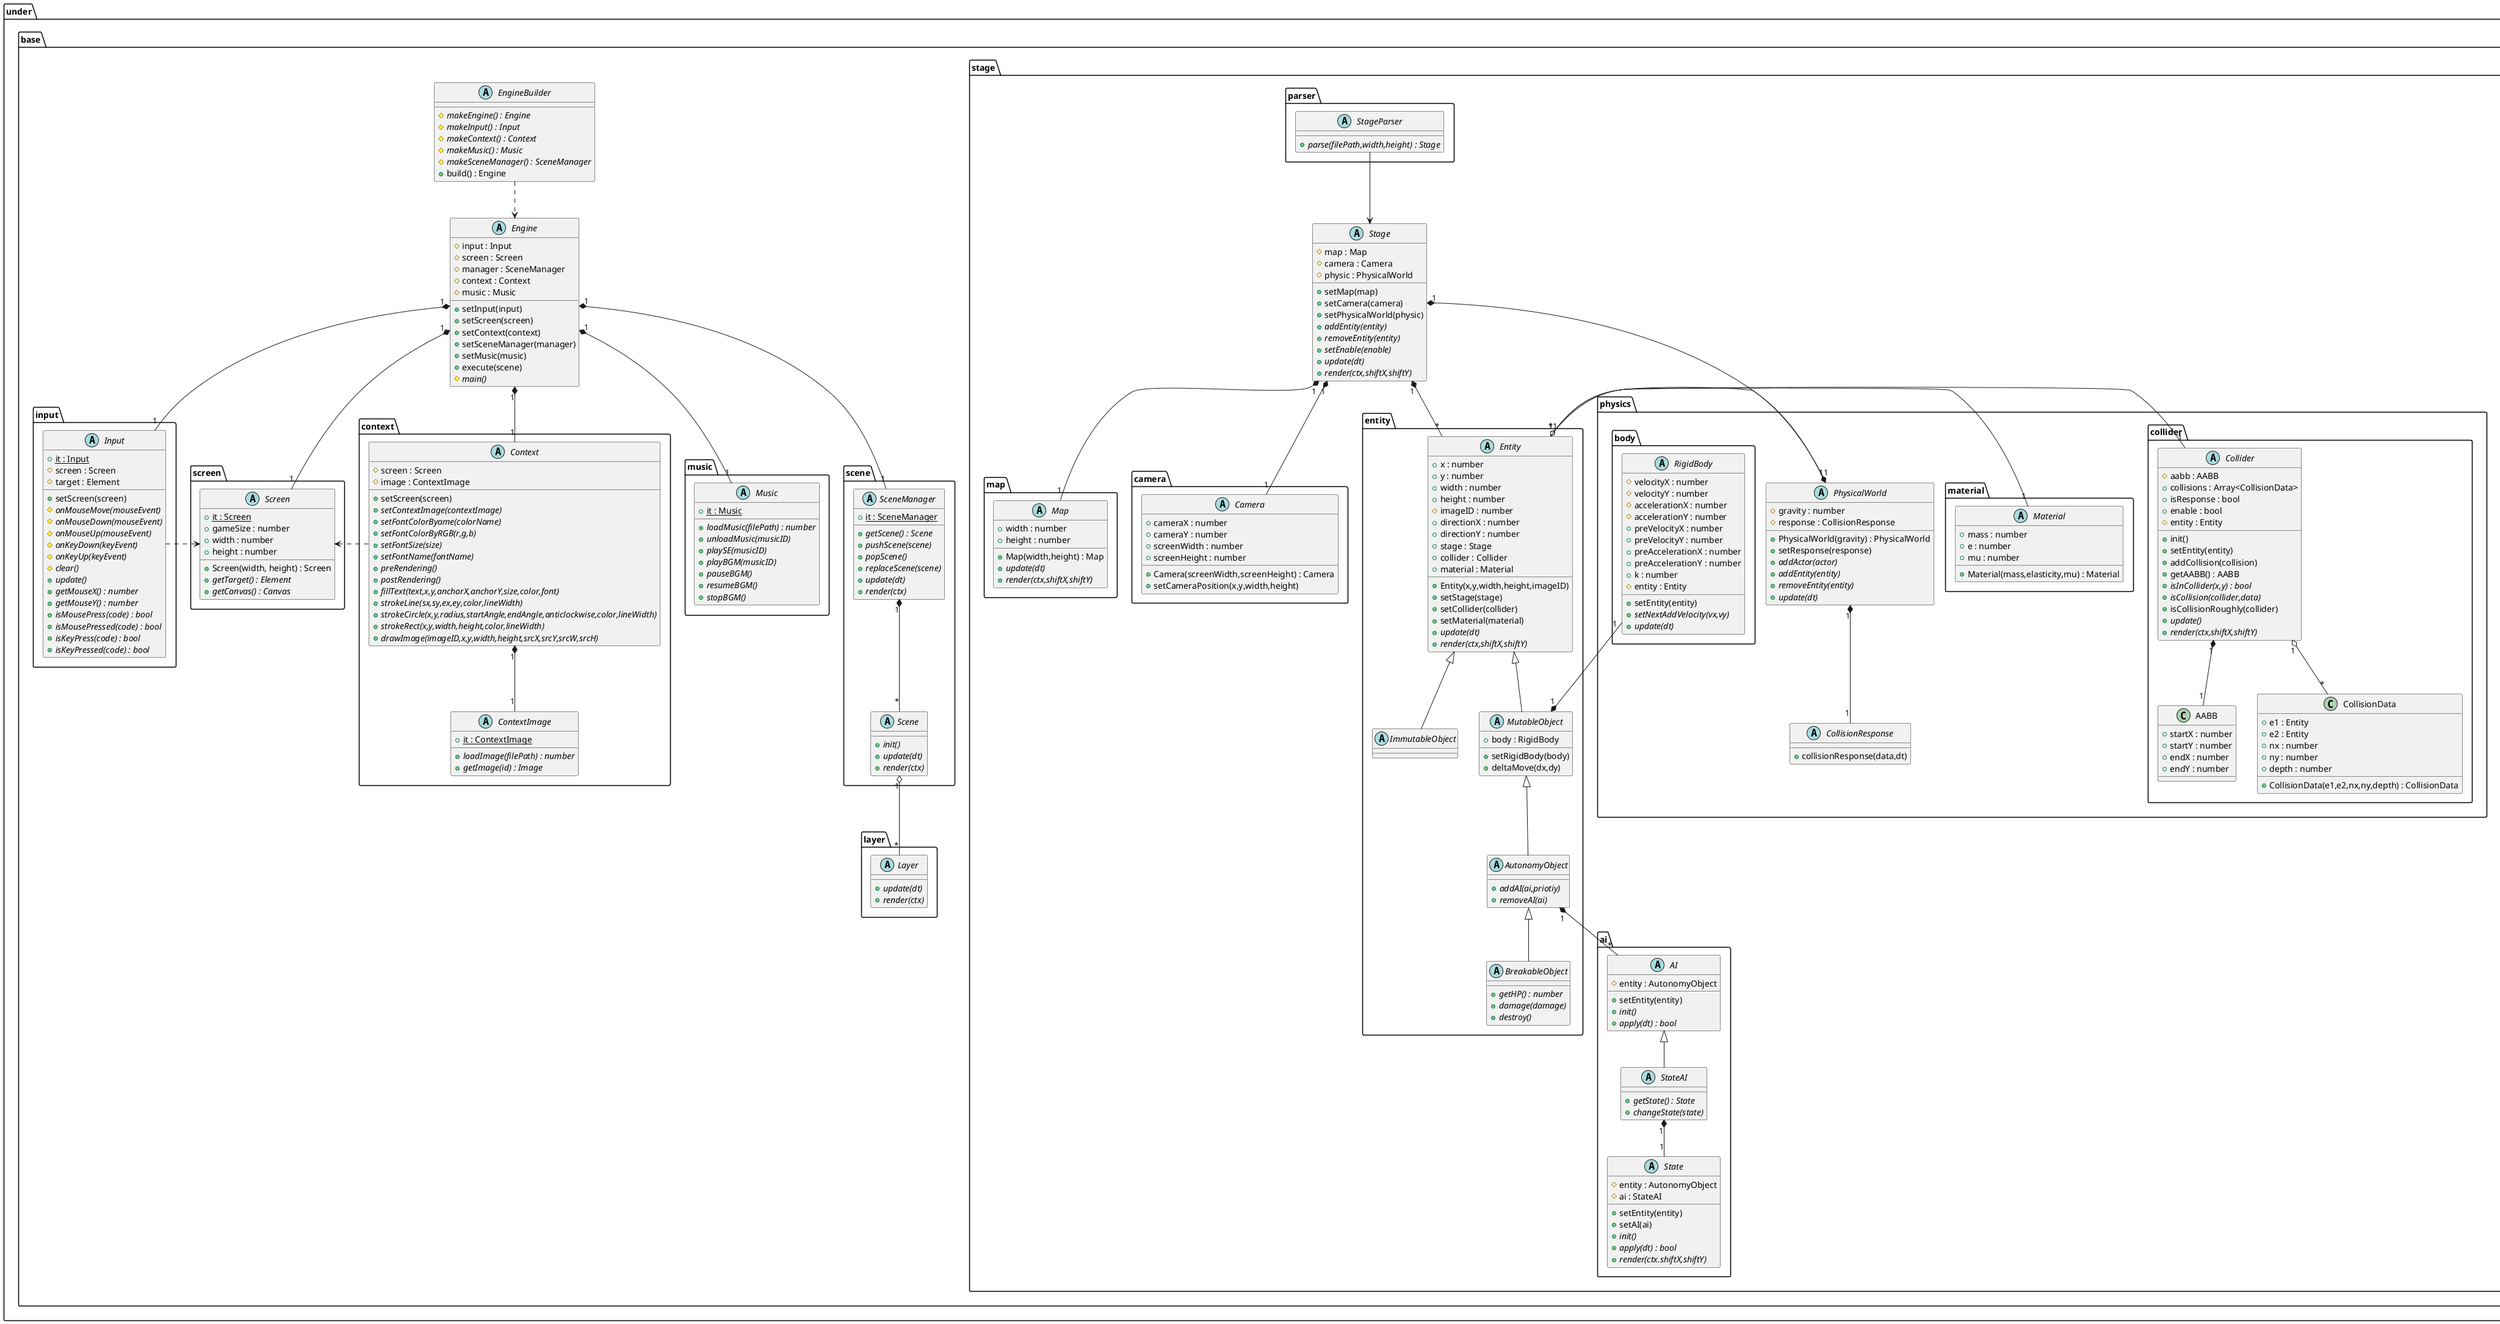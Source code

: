 @startuml UnderEngine

package under {
    package base {
        abstract EngineBuilder {
            {abstract} #makeEngine() : Engine
            {abstract} #makeInput() : Input
            {abstract} #makeContext() : Context
            {abstract} #makeMusic() : Music
            {abstract} #makeSceneManager() : SceneManager
            +build() : Engine
        }
        abstract Engine {
            #input : Input
            #screen : Screen
            #manager : SceneManager
            #context : Context
            #music : Music
            +setInput(input)
            +setScreen(screen)
            +setContext(context)
            +setSceneManager(manager)
            +setMusic(music)
            +execute(scene)
            {abstract} #main()
        }

        package input {
            abstract Input {
                {static} +it : Input /' Singleton '/
                #screen : Screen
                #target : Element
                +setScreen(screen)
                {abstract} #onMouseMove(mouseEvent)
                {abstract} #onMouseDown(mouseEvent)
                {abstract} #onMouseUp(mouseEvent)
                {abstract} #onKeyDown(keyEvent)
                {abstract} #onKeyUp(keyEvent)
                {abstract} #clear()
                {abstract} +update()
                {abstract} +getMouseX() : number
                {abstract} +getMouseY() : number
                {abstract} +isMousePress(code) : bool
                {abstract} +isMousePressed(code) : bool
                {abstract} +isKeyPress(code) : bool
                {abstract} +isKeyPressed(code) : bool
            }
        }

        package screen {
            abstract Screen {
                +Screen(width, height) : Screen
                {static} +it : Screen /' Singleton '/
                +gameSize : number
                +width : number
                +height : number
                {abstract} +getTarget() : Element
                {abstract} +getCanvas() : Canvas
            }
        }

        package music {
            abstract Music {
                {static} +it : Music /' Singleton '/
                {abstract} +loadMusic(filePath) : number
                {abstract} +unloadMusic(musicID)
                {abstract} +playSE(musicID)
                {abstract} +playBGM(musicID)
                {abstract} +pauseBGM()
                {abstract} +resumeBGM()
                {abstract} +stopBGM()
            }
        }

        package context {
            abstract Context {
                #screen : Screen
                #image : ContextImage
                +setScreen(screen)
                {abstract} +setContextImage(contextImage)
                {abstract} +setFontColorByame(colorName)
                {abstract} +setFontColorByRGB(r,g,b)
                {abstract} +setFontSize(size)
                {abstract} +setFontName(fontName)
                {abstract} +preRendering()
                {abstract} +postRendering()
                {abstract} +fillText(text,x,y,anchorX,anchorY,size,color,font)
                {abstract} +strokeLine(sx,sy,ex,ey,color,lineWidth)
                {abstract} +strokeCircle(x,y,radius,startAngle,endAngle,anticlockwise,color,lineWidth)
                {abstract} +strokeRect(x,y,width,height,color,lineWidth)
                {abstract} +drawImage(imageID,x,y,width,height,srcX,srcY,srcW,srcH)
            }
            abstract ContextImage {
                {static} +it : ContextImage /' Singleton '/
                {abstract} +loadImage(filePath) : number
                {abstract} +getImage(id) : Image
            }
        }

        package scene {
            abstract SceneManager {
                {static} +it : SceneManager /' Singleton '/
                {abstract} +getScene() : Scene
                {abstract} +pushScene(scene)
                {abstract} +popScene()
                {abstract} +replaceScene(scene)
                {abstract} +update(dt)
                {abstract} +render(ctx)
            }
            abstract Scene {
                {abstract} +init()
                {abstract} +update(dt)
                {abstract} +render(ctx)
            }
        }

        package layer {
            abstract Layer {
                {abstract} +update(dt)
                {abstract} +render(ctx)
            }
        }

        package stage {
            abstract Stage {
                #map : Map
                #camera : Camera
                #physic : PhysicalWorld
                +setMap(map)
                +setCamera(camera)
                +setPhysicalWorld(physic)
                {abstract} +addEntity(entity)
                {abstract} +removeEntity(entity)
                {abstract} +setEnable(enable)
                {abstract} +update(dt)
                {abstract} +render(ctx,shiftX,shiftY)
            }
            package parser {
                abstract StageParser {
                    {abstract} +parse(filePath,width,height) : Stage
                }
            }
            package map {
                abstract Map {
                    +Map(width,height) : Map
                    +width : number
                    +height : number
                    {abstract} +update(dt)
                    {abstract} +render(ctx,shiftX,shiftY)
                }
            }
            package camera {
                abstract Camera {
                    +Camera(screenWidth,screenHeight) : Camera
                    +cameraX : number
                    +cameraY : number
                    +screenWidth : number
                    +screenHeight : number
                    +setCameraPosition(x,y,width,height)
                }
            }
            package entity {
                abstract Entity {
                    +Entity(x,y,width,height,imageID)
                    +x : number
                    +y : number
                    +width : number
                    +height : number
                    #imageID : number
                    +directionX : number
                    +directionY : number
                    +stage : Stage
                    +collider : Collider
                    +material : Material
                    +setStage(stage)
                    +setCollider(collider)
                    +setMaterial(material)
                    {abstract} +update(dt)
                    {abstract} +render(ctx,shiftX,shiftY)
                }
                abstract ImmutableObject {

                }
                abstract MutableObject {
                    +body : RigidBody
                    +setRigidBody(body)
                    +deltaMove(dx,dy)
                }
                abstract AutonomyObject {
                    {abstract} +addAI(ai,priotiy)
                    {abstract} +removeAI(ai)
                }

                abstract BreakableObject {
                    {abstract} +getHP() : number
                    {abstract} +damage(damage)
                    {abstract} +destroy()
                }
            }
            package physics {
                abstract PhysicalWorld {
                    +PhysicalWorld(gravity) : PhysicalWorld
                    #gravity : number
                    #response : CollisionResponse
                    +setResponse(response)
                    {abstract} +addActor(actor)
                    {abstract} +addEntity(entity)
                    {abstract} +removeEntity(entity)
                    {abstract} +update(dt)
                }
                abstract CollisionResponse {
                    +collisionResponse(data,dt)
                }
                package collider {
                    abstract Collider {
                        #aabb : AABB
                        +collisions : Array<CollisionData>
                        +isResponse : bool
                        +enable : bool
                        #entity : Entity
                        +init()
                        +setEntity(entity)
                        +addCollision(collision)
                        +getAABB() : AABB
                        {abstract} +isInCollider(x,y) : bool
                        {abstract} +isCollision(collider,data)
                        +isCollisionRoughly(collider)
                        {abstract} +update()
                        {abstract} +render(ctx,shiftX,shiftY)
                    }
                    class AABB {
                        +startX : number
                        +startY : number
                        +endX : number
                        +endY : number
                    }
                    class CollisionData {
                        +CollisionData(e1,e2,nx,ny,depth) : CollisionData
                        +e1 : Entity
                        +e2 : Entity
                        +nx : number
                        +ny : number
                        +depth : number
                    }
                }
                package material {
                    abstract Material {
                        +Material(mass,elasticity,mu) : Material
                        +mass : number
                        +e : number
                        +mu : number
                    }
                }
                package body {
                    abstract RigidBody {
                        #velocityX : number
                        #velocityY : number
                        #accelerationX : number
                        #accelerationY : number
                        +preVelocityX : number
                        +preVelocityY : number
                        +preAccelerationX : number
                        +preAccelerationY : number
                        +k : number
                        #entity : Entity
                        +setEntity(entity)
                        {abstract} +setNextAddVelocity(vx,vy)
                        {abstract} +update(dt)
                    }
                }
            }
            package ai {
                abstract AI {
                    #entity : AutonomyObject
                    +setEntity(entity)
                    {abstract} +init()
                    {abstract} +apply(dt) : bool
                }
                abstract StateAI {
                    {abstract} +getState() : State
                    {abstract} +changeState(state)
                }
                abstract State {
                    #entity : AutonomyObject
                    #ai : StateAI
                    +setEntity(entity)
                    +setAI(ai)
                    {abstract} +init()
                    {abstract} +apply(dt) : bool
                    {abstract} +render(ctx.shiftX,shiftY)
                }
            }
        }
    }
}

EngineBuilder ..> Engine
Engine "1" *-- "1" Screen
Engine "1" *-- "1" Input
Engine "1" *-- "1" SceneManager
Engine "1" *-- "1" Context
Engine "1" *-- "1" Music

Input .> Screen
Context .> Screen

SceneManager "1" *-- "*" Scene
Scene "1" o-- "*" Layer
Context "1" *-- "1" ContextImage

StageParser --> Stage
Stage "1" *-- "1" Map
Stage "1" *-- "1" Camera
Stage "1" *-- "*" Entity
Stage "1" *-- "1" PhysicalWorld
PhysicalWorld "1"*--"*" Entity

Entity <|-- ImmutableObject
Entity <|-- MutableObject
MutableObject <|-- AutonomyObject
AutonomyObject <|-- BreakableObject

Entity "1" o-- "1" Collider
Entity "1" o-- "1" Material
RigidBody "1" --* "1" MutableObject
AutonomyObject "1" *-- "*" AI
AI <|-- StateAI
StateAI "1"*--"1" State

PhysicalWorld "1" *-- "1" CollisionResponse
Collider "1" o-- "*" CollisionData
Collider "1" *-- "1" AABB

@enduml
